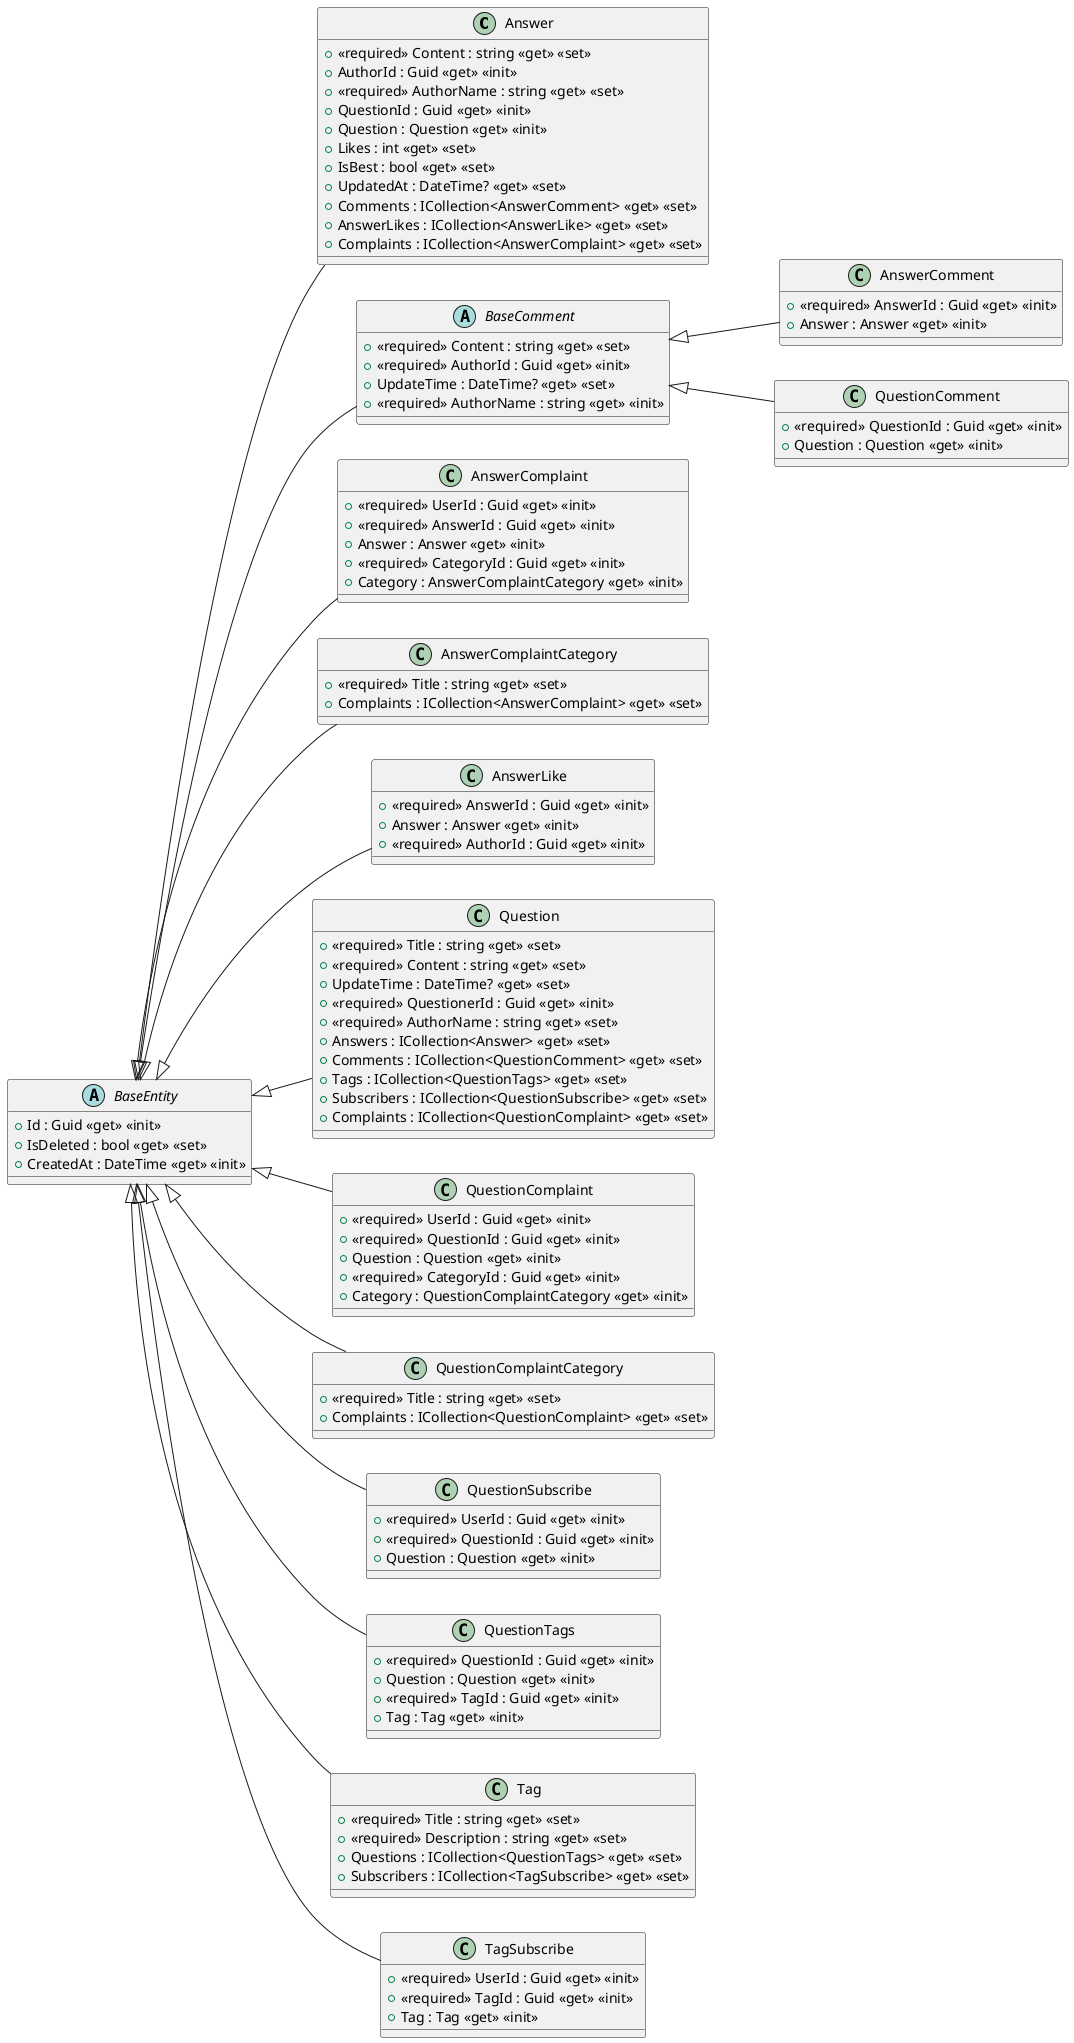 @startuml
left to right direction
class Answer {
    + <<required>> Content : string <<get>> <<set>>
    + AuthorId : Guid <<get>> <<init>>
    + <<required>> AuthorName : string <<get>> <<set>>
    + QuestionId : Guid <<get>> <<init>>
    + Question : Question <<get>> <<init>>
    + Likes : int <<get>> <<set>>
    + IsBest : bool <<get>> <<set>>
    + UpdatedAt : DateTime? <<get>> <<set>>
    + Comments : ICollection<AnswerComment> <<get>> <<set>>
    + AnswerLikes : ICollection<AnswerLike> <<get>> <<set>>
    + Complaints : ICollection<AnswerComplaint> <<get>> <<set>>
}
BaseEntity <|-- Answer
class AnswerComment {
    + <<required>> AnswerId : Guid <<get>> <<init>>
    + Answer : Answer <<get>> <<init>>
}
BaseComment <|-- AnswerComment
class AnswerComplaint {
    + <<required>> UserId : Guid <<get>> <<init>>
    + <<required>> AnswerId : Guid <<get>> <<init>>
    + Answer : Answer <<get>> <<init>>
    + <<required>> CategoryId : Guid <<get>> <<init>>
    + Category : AnswerComplaintCategory <<get>> <<init>>
}
BaseEntity <|-- AnswerComplaint
class AnswerComplaintCategory {
    + <<required>> Title : string <<get>> <<set>>
    + Complaints : ICollection<AnswerComplaint> <<get>> <<set>>
}
BaseEntity <|-- AnswerComplaintCategory
class AnswerLike {
    + <<required>> AnswerId : Guid <<get>> <<init>>
    + Answer : Answer <<get>> <<init>>
    + <<required>> AuthorId : Guid <<get>> <<init>>
}
BaseEntity <|-- AnswerLike
abstract class BaseComment {
    + <<required>> Content : string <<get>> <<set>>
    + <<required>> AuthorId : Guid <<get>> <<init>>
    + UpdateTime : DateTime? <<get>> <<set>>
    + <<required>> AuthorName : string <<get>> <<init>>
}
BaseEntity <|-- BaseComment
abstract class BaseEntity {
    + Id : Guid <<get>> <<init>>
    + IsDeleted : bool <<get>> <<set>>
    + CreatedAt : DateTime <<get>> <<init>>
}
class Question {
    + <<required>> Title : string <<get>> <<set>>
    + <<required>> Content : string <<get>> <<set>>
    + UpdateTime : DateTime? <<get>> <<set>>
    + <<required>> QuestionerId : Guid <<get>> <<init>>
    + <<required>> AuthorName : string <<get>> <<set>>
    + Answers : ICollection<Answer> <<get>> <<set>>
    + Comments : ICollection<QuestionComment> <<get>> <<set>>
    + Tags : ICollection<QuestionTags> <<get>> <<set>>
    + Subscribers : ICollection<QuestionSubscribe> <<get>> <<set>>
    + Complaints : ICollection<QuestionComplaint> <<get>> <<set>>
}
BaseEntity <|-- Question
class QuestionComment {
    + <<required>> QuestionId : Guid <<get>> <<init>>
    + Question : Question <<get>> <<init>>
}
BaseComment <|-- QuestionComment
class QuestionComplaint {
    + <<required>> UserId : Guid <<get>> <<init>>
    + <<required>> QuestionId : Guid <<get>> <<init>>
    + Question : Question <<get>> <<init>>
    + <<required>> CategoryId : Guid <<get>> <<init>>
    + Category : QuestionComplaintCategory <<get>> <<init>>
}
BaseEntity <|-- QuestionComplaint
class QuestionComplaintCategory {
    + <<required>> Title : string <<get>> <<set>>
    + Complaints : ICollection<QuestionComplaint> <<get>> <<set>>
}
BaseEntity <|-- QuestionComplaintCategory
class QuestionSubscribe {
    + <<required>> UserId : Guid <<get>> <<init>>
    + <<required>> QuestionId : Guid <<get>> <<init>>
    + Question : Question <<get>> <<init>>
}
BaseEntity <|-- QuestionSubscribe
class QuestionTags {
    + <<required>> QuestionId : Guid <<get>> <<init>>
    + Question : Question <<get>> <<init>>
    + <<required>> TagId : Guid <<get>> <<init>>
    + Tag : Tag <<get>> <<init>>
}
BaseEntity <|-- QuestionTags
class Tag {
    + <<required>> Title : string <<get>> <<set>>
    + <<required>> Description : string <<get>> <<set>>
    + Questions : ICollection<QuestionTags> <<get>> <<set>>
    + Subscribers : ICollection<TagSubscribe> <<get>> <<set>>
}
BaseEntity <|-- Tag
class TagSubscribe {
    + <<required>> UserId : Guid <<get>> <<init>>
    + <<required>> TagId : Guid <<get>> <<init>>
    + Tag : Tag <<get>> <<init>>
}
BaseEntity <|-- TagSubscribe
@enduml
